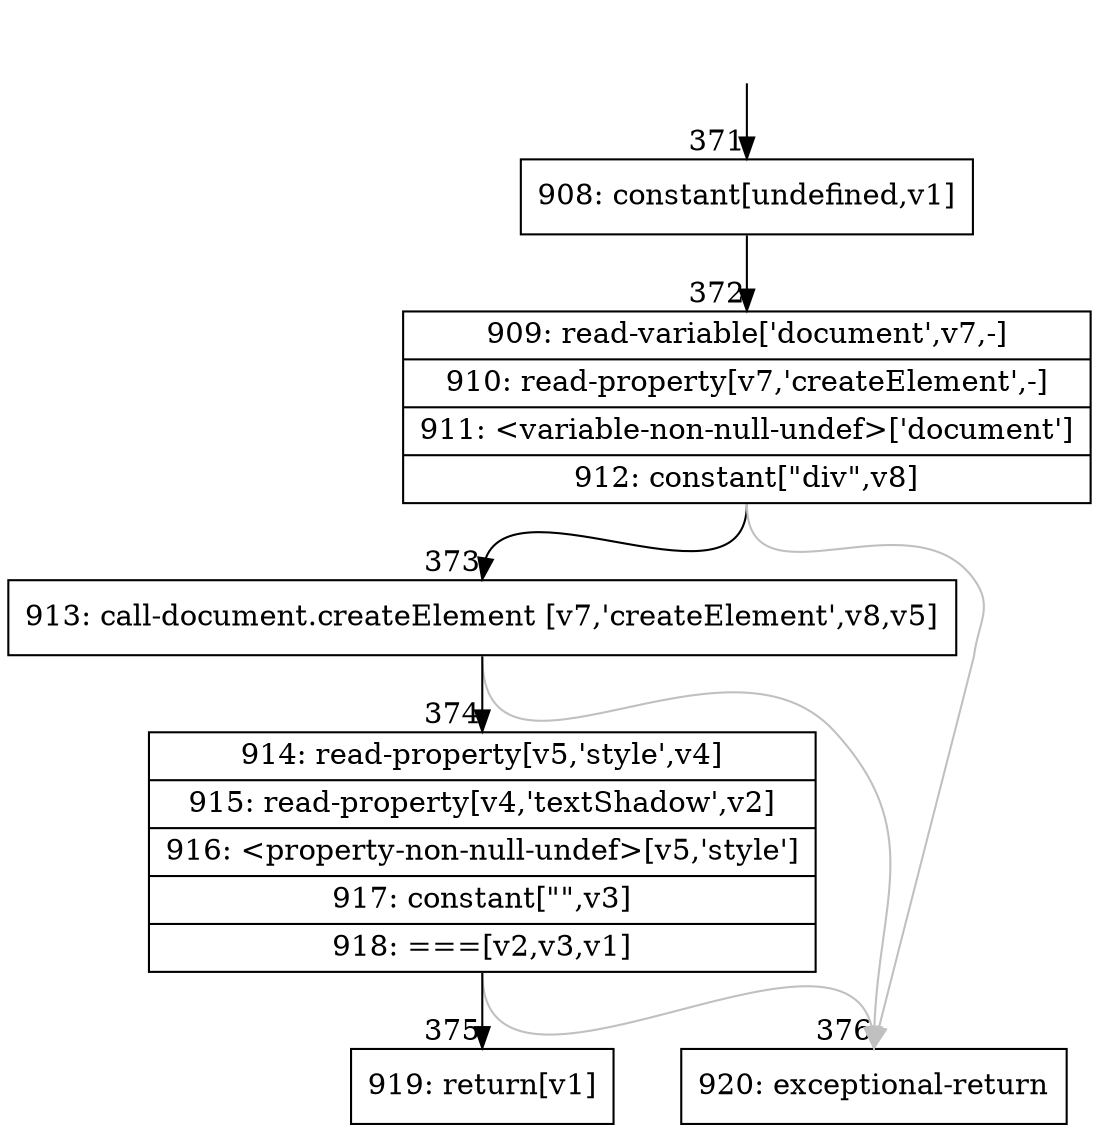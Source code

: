 digraph {
rankdir="TD"
BB_entry40[shape=none,label=""];
BB_entry40 -> BB371 [tailport=s, headport=n, headlabel="    371"]
BB371 [shape=record label="{908: constant[undefined,v1]}" ] 
BB371 -> BB372 [tailport=s, headport=n, headlabel="      372"]
BB372 [shape=record label="{909: read-variable['document',v7,-]|910: read-property[v7,'createElement',-]|911: \<variable-non-null-undef\>['document']|912: constant[\"div\",v8]}" ] 
BB372 -> BB373 [tailport=s, headport=n, headlabel="      373"]
BB372 -> BB376 [tailport=s, headport=n, color=gray, headlabel="      376"]
BB373 [shape=record label="{913: call-document.createElement [v7,'createElement',v8,v5]}" ] 
BB373 -> BB374 [tailport=s, headport=n, headlabel="      374"]
BB373 -> BB376 [tailport=s, headport=n, color=gray]
BB374 [shape=record label="{914: read-property[v5,'style',v4]|915: read-property[v4,'textShadow',v2]|916: \<property-non-null-undef\>[v5,'style']|917: constant[\"\",v3]|918: ===[v2,v3,v1]}" ] 
BB374 -> BB375 [tailport=s, headport=n, headlabel="      375"]
BB374 -> BB376 [tailport=s, headport=n, color=gray]
BB375 [shape=record label="{919: return[v1]}" ] 
BB376 [shape=record label="{920: exceptional-return}" ] 
//#$~ 363
}
